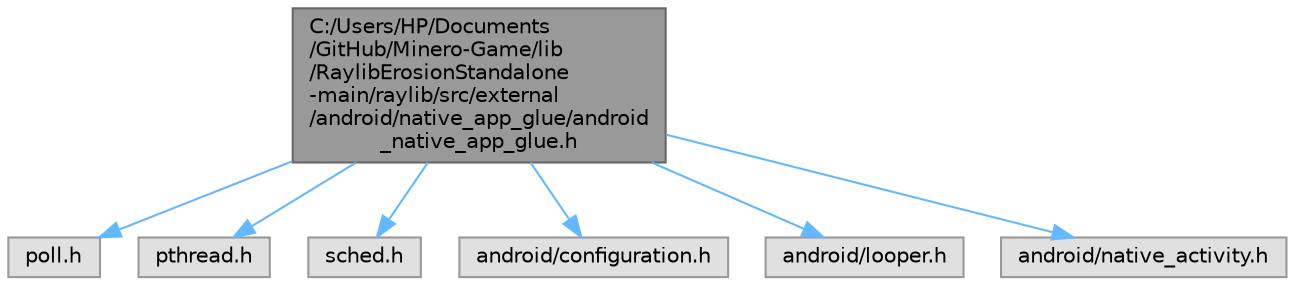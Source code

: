 digraph "C:/Users/HP/Documents/GitHub/Minero-Game/lib/RaylibErosionStandalone-main/raylib/src/external/android/native_app_glue/android_native_app_glue.h"
{
 // LATEX_PDF_SIZE
  bgcolor="transparent";
  edge [fontname=Helvetica,fontsize=10,labelfontname=Helvetica,labelfontsize=10];
  node [fontname=Helvetica,fontsize=10,shape=box,height=0.2,width=0.4];
  Node1 [id="Node000001",label="C:/Users/HP/Documents\l/GitHub/Minero-Game/lib\l/RaylibErosionStandalone\l-main/raylib/src/external\l/android/native_app_glue/android\l_native_app_glue.h",height=0.2,width=0.4,color="gray40", fillcolor="grey60", style="filled", fontcolor="black",tooltip=" "];
  Node1 -> Node2 [id="edge13_Node000001_Node000002",color="steelblue1",style="solid",tooltip=" "];
  Node2 [id="Node000002",label="poll.h",height=0.2,width=0.4,color="grey60", fillcolor="#E0E0E0", style="filled",tooltip=" "];
  Node1 -> Node3 [id="edge14_Node000001_Node000003",color="steelblue1",style="solid",tooltip=" "];
  Node3 [id="Node000003",label="pthread.h",height=0.2,width=0.4,color="grey60", fillcolor="#E0E0E0", style="filled",tooltip=" "];
  Node1 -> Node4 [id="edge15_Node000001_Node000004",color="steelblue1",style="solid",tooltip=" "];
  Node4 [id="Node000004",label="sched.h",height=0.2,width=0.4,color="grey60", fillcolor="#E0E0E0", style="filled",tooltip=" "];
  Node1 -> Node5 [id="edge16_Node000001_Node000005",color="steelblue1",style="solid",tooltip=" "];
  Node5 [id="Node000005",label="android/configuration.h",height=0.2,width=0.4,color="grey60", fillcolor="#E0E0E0", style="filled",tooltip=" "];
  Node1 -> Node6 [id="edge17_Node000001_Node000006",color="steelblue1",style="solid",tooltip=" "];
  Node6 [id="Node000006",label="android/looper.h",height=0.2,width=0.4,color="grey60", fillcolor="#E0E0E0", style="filled",tooltip=" "];
  Node1 -> Node7 [id="edge18_Node000001_Node000007",color="steelblue1",style="solid",tooltip=" "];
  Node7 [id="Node000007",label="android/native_activity.h",height=0.2,width=0.4,color="grey60", fillcolor="#E0E0E0", style="filled",tooltip=" "];
}
